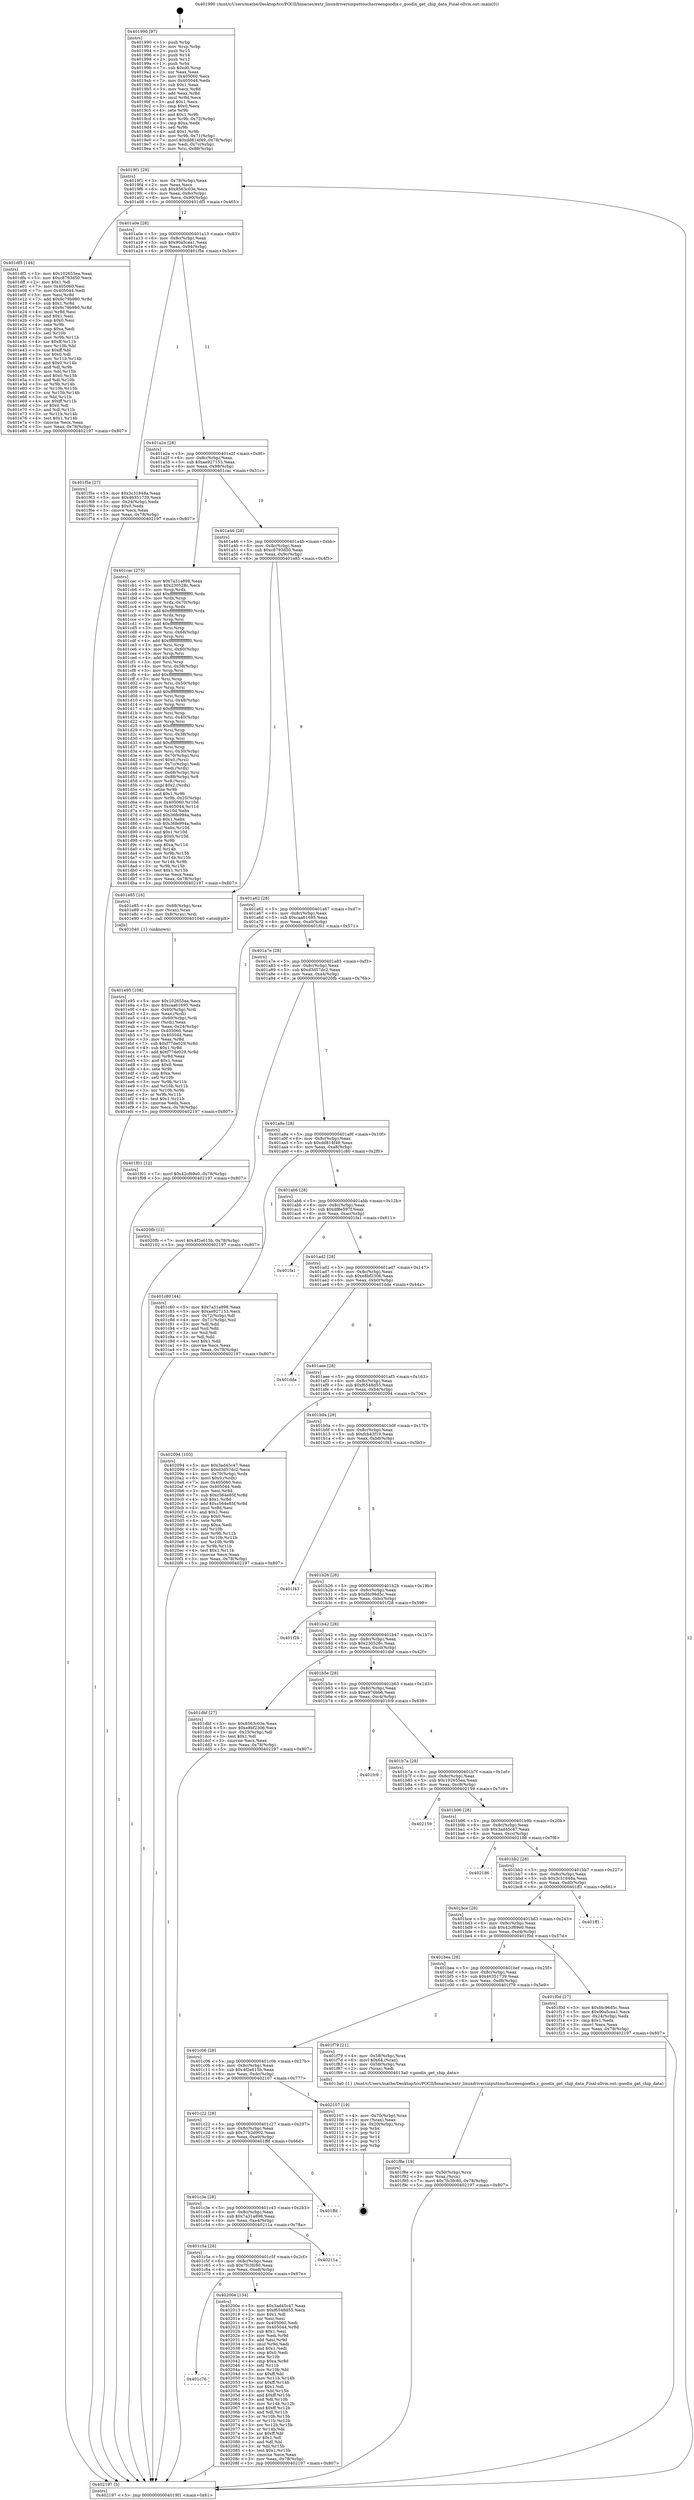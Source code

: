 digraph "0x401990" {
  label = "0x401990 (/mnt/c/Users/mathe/Desktop/tcc/POCII/binaries/extr_linuxdriversinputtouchscreengoodix.c_goodix_get_chip_data_Final-ollvm.out::main(0))"
  labelloc = "t"
  node[shape=record]

  Entry [label="",width=0.3,height=0.3,shape=circle,fillcolor=black,style=filled]
  "0x4019f1" [label="{
     0x4019f1 [29]\l
     | [instrs]\l
     &nbsp;&nbsp;0x4019f1 \<+3\>: mov -0x78(%rbp),%eax\l
     &nbsp;&nbsp;0x4019f4 \<+2\>: mov %eax,%ecx\l
     &nbsp;&nbsp;0x4019f6 \<+6\>: sub $0x8563c03e,%ecx\l
     &nbsp;&nbsp;0x4019fc \<+6\>: mov %eax,-0x8c(%rbp)\l
     &nbsp;&nbsp;0x401a02 \<+6\>: mov %ecx,-0x90(%rbp)\l
     &nbsp;&nbsp;0x401a08 \<+6\>: je 0000000000401df5 \<main+0x465\>\l
  }"]
  "0x401df5" [label="{
     0x401df5 [144]\l
     | [instrs]\l
     &nbsp;&nbsp;0x401df5 \<+5\>: mov $0x102655ea,%eax\l
     &nbsp;&nbsp;0x401dfa \<+5\>: mov $0xc8793d50,%ecx\l
     &nbsp;&nbsp;0x401dff \<+2\>: mov $0x1,%dl\l
     &nbsp;&nbsp;0x401e01 \<+7\>: mov 0x405060,%esi\l
     &nbsp;&nbsp;0x401e08 \<+7\>: mov 0x405044,%edi\l
     &nbsp;&nbsp;0x401e0f \<+3\>: mov %esi,%r8d\l
     &nbsp;&nbsp;0x401e12 \<+7\>: add $0x9c79b980,%r8d\l
     &nbsp;&nbsp;0x401e19 \<+4\>: sub $0x1,%r8d\l
     &nbsp;&nbsp;0x401e1d \<+7\>: sub $0x9c79b980,%r8d\l
     &nbsp;&nbsp;0x401e24 \<+4\>: imul %r8d,%esi\l
     &nbsp;&nbsp;0x401e28 \<+3\>: and $0x1,%esi\l
     &nbsp;&nbsp;0x401e2b \<+3\>: cmp $0x0,%esi\l
     &nbsp;&nbsp;0x401e2e \<+4\>: sete %r9b\l
     &nbsp;&nbsp;0x401e32 \<+3\>: cmp $0xa,%edi\l
     &nbsp;&nbsp;0x401e35 \<+4\>: setl %r10b\l
     &nbsp;&nbsp;0x401e39 \<+3\>: mov %r9b,%r11b\l
     &nbsp;&nbsp;0x401e3c \<+4\>: xor $0xff,%r11b\l
     &nbsp;&nbsp;0x401e40 \<+3\>: mov %r10b,%bl\l
     &nbsp;&nbsp;0x401e43 \<+3\>: xor $0xff,%bl\l
     &nbsp;&nbsp;0x401e46 \<+3\>: xor $0x0,%dl\l
     &nbsp;&nbsp;0x401e49 \<+3\>: mov %r11b,%r14b\l
     &nbsp;&nbsp;0x401e4c \<+4\>: and $0x0,%r14b\l
     &nbsp;&nbsp;0x401e50 \<+3\>: and %dl,%r9b\l
     &nbsp;&nbsp;0x401e53 \<+3\>: mov %bl,%r15b\l
     &nbsp;&nbsp;0x401e56 \<+4\>: and $0x0,%r15b\l
     &nbsp;&nbsp;0x401e5a \<+3\>: and %dl,%r10b\l
     &nbsp;&nbsp;0x401e5d \<+3\>: or %r9b,%r14b\l
     &nbsp;&nbsp;0x401e60 \<+3\>: or %r10b,%r15b\l
     &nbsp;&nbsp;0x401e63 \<+3\>: xor %r15b,%r14b\l
     &nbsp;&nbsp;0x401e66 \<+3\>: or %bl,%r11b\l
     &nbsp;&nbsp;0x401e69 \<+4\>: xor $0xff,%r11b\l
     &nbsp;&nbsp;0x401e6d \<+3\>: or $0x0,%dl\l
     &nbsp;&nbsp;0x401e70 \<+3\>: and %dl,%r11b\l
     &nbsp;&nbsp;0x401e73 \<+3\>: or %r11b,%r14b\l
     &nbsp;&nbsp;0x401e76 \<+4\>: test $0x1,%r14b\l
     &nbsp;&nbsp;0x401e7a \<+3\>: cmovne %ecx,%eax\l
     &nbsp;&nbsp;0x401e7d \<+3\>: mov %eax,-0x78(%rbp)\l
     &nbsp;&nbsp;0x401e80 \<+5\>: jmp 0000000000402197 \<main+0x807\>\l
  }"]
  "0x401a0e" [label="{
     0x401a0e [28]\l
     | [instrs]\l
     &nbsp;&nbsp;0x401a0e \<+5\>: jmp 0000000000401a13 \<main+0x83\>\l
     &nbsp;&nbsp;0x401a13 \<+6\>: mov -0x8c(%rbp),%eax\l
     &nbsp;&nbsp;0x401a19 \<+5\>: sub $0x90a5cea1,%eax\l
     &nbsp;&nbsp;0x401a1e \<+6\>: mov %eax,-0x94(%rbp)\l
     &nbsp;&nbsp;0x401a24 \<+6\>: je 0000000000401f5e \<main+0x5ce\>\l
  }"]
  Exit [label="",width=0.3,height=0.3,shape=circle,fillcolor=black,style=filled,peripheries=2]
  "0x401f5e" [label="{
     0x401f5e [27]\l
     | [instrs]\l
     &nbsp;&nbsp;0x401f5e \<+5\>: mov $0x3c31848a,%eax\l
     &nbsp;&nbsp;0x401f63 \<+5\>: mov $0x46351739,%ecx\l
     &nbsp;&nbsp;0x401f68 \<+3\>: mov -0x24(%rbp),%edx\l
     &nbsp;&nbsp;0x401f6b \<+3\>: cmp $0x0,%edx\l
     &nbsp;&nbsp;0x401f6e \<+3\>: cmove %ecx,%eax\l
     &nbsp;&nbsp;0x401f71 \<+3\>: mov %eax,-0x78(%rbp)\l
     &nbsp;&nbsp;0x401f74 \<+5\>: jmp 0000000000402197 \<main+0x807\>\l
  }"]
  "0x401a2a" [label="{
     0x401a2a [28]\l
     | [instrs]\l
     &nbsp;&nbsp;0x401a2a \<+5\>: jmp 0000000000401a2f \<main+0x9f\>\l
     &nbsp;&nbsp;0x401a2f \<+6\>: mov -0x8c(%rbp),%eax\l
     &nbsp;&nbsp;0x401a35 \<+5\>: sub $0xae927153,%eax\l
     &nbsp;&nbsp;0x401a3a \<+6\>: mov %eax,-0x98(%rbp)\l
     &nbsp;&nbsp;0x401a40 \<+6\>: je 0000000000401cac \<main+0x31c\>\l
  }"]
  "0x401c76" [label="{
     0x401c76\l
  }", style=dashed]
  "0x401cac" [label="{
     0x401cac [275]\l
     | [instrs]\l
     &nbsp;&nbsp;0x401cac \<+5\>: mov $0x7a31a898,%eax\l
     &nbsp;&nbsp;0x401cb1 \<+5\>: mov $0x230528c,%ecx\l
     &nbsp;&nbsp;0x401cb6 \<+3\>: mov %rsp,%rdx\l
     &nbsp;&nbsp;0x401cb9 \<+4\>: add $0xfffffffffffffff0,%rdx\l
     &nbsp;&nbsp;0x401cbd \<+3\>: mov %rdx,%rsp\l
     &nbsp;&nbsp;0x401cc0 \<+4\>: mov %rdx,-0x70(%rbp)\l
     &nbsp;&nbsp;0x401cc4 \<+3\>: mov %rsp,%rdx\l
     &nbsp;&nbsp;0x401cc7 \<+4\>: add $0xfffffffffffffff0,%rdx\l
     &nbsp;&nbsp;0x401ccb \<+3\>: mov %rdx,%rsp\l
     &nbsp;&nbsp;0x401cce \<+3\>: mov %rsp,%rsi\l
     &nbsp;&nbsp;0x401cd1 \<+4\>: add $0xfffffffffffffff0,%rsi\l
     &nbsp;&nbsp;0x401cd5 \<+3\>: mov %rsi,%rsp\l
     &nbsp;&nbsp;0x401cd8 \<+4\>: mov %rsi,-0x68(%rbp)\l
     &nbsp;&nbsp;0x401cdc \<+3\>: mov %rsp,%rsi\l
     &nbsp;&nbsp;0x401cdf \<+4\>: add $0xfffffffffffffff0,%rsi\l
     &nbsp;&nbsp;0x401ce3 \<+3\>: mov %rsi,%rsp\l
     &nbsp;&nbsp;0x401ce6 \<+4\>: mov %rsi,-0x60(%rbp)\l
     &nbsp;&nbsp;0x401cea \<+3\>: mov %rsp,%rsi\l
     &nbsp;&nbsp;0x401ced \<+4\>: add $0xfffffffffffffff0,%rsi\l
     &nbsp;&nbsp;0x401cf1 \<+3\>: mov %rsi,%rsp\l
     &nbsp;&nbsp;0x401cf4 \<+4\>: mov %rsi,-0x58(%rbp)\l
     &nbsp;&nbsp;0x401cf8 \<+3\>: mov %rsp,%rsi\l
     &nbsp;&nbsp;0x401cfb \<+4\>: add $0xfffffffffffffff0,%rsi\l
     &nbsp;&nbsp;0x401cff \<+3\>: mov %rsi,%rsp\l
     &nbsp;&nbsp;0x401d02 \<+4\>: mov %rsi,-0x50(%rbp)\l
     &nbsp;&nbsp;0x401d06 \<+3\>: mov %rsp,%rsi\l
     &nbsp;&nbsp;0x401d09 \<+4\>: add $0xfffffffffffffff0,%rsi\l
     &nbsp;&nbsp;0x401d0d \<+3\>: mov %rsi,%rsp\l
     &nbsp;&nbsp;0x401d10 \<+4\>: mov %rsi,-0x48(%rbp)\l
     &nbsp;&nbsp;0x401d14 \<+3\>: mov %rsp,%rsi\l
     &nbsp;&nbsp;0x401d17 \<+4\>: add $0xfffffffffffffff0,%rsi\l
     &nbsp;&nbsp;0x401d1b \<+3\>: mov %rsi,%rsp\l
     &nbsp;&nbsp;0x401d1e \<+4\>: mov %rsi,-0x40(%rbp)\l
     &nbsp;&nbsp;0x401d22 \<+3\>: mov %rsp,%rsi\l
     &nbsp;&nbsp;0x401d25 \<+4\>: add $0xfffffffffffffff0,%rsi\l
     &nbsp;&nbsp;0x401d29 \<+3\>: mov %rsi,%rsp\l
     &nbsp;&nbsp;0x401d2c \<+4\>: mov %rsi,-0x38(%rbp)\l
     &nbsp;&nbsp;0x401d30 \<+3\>: mov %rsp,%rsi\l
     &nbsp;&nbsp;0x401d33 \<+4\>: add $0xfffffffffffffff0,%rsi\l
     &nbsp;&nbsp;0x401d37 \<+3\>: mov %rsi,%rsp\l
     &nbsp;&nbsp;0x401d3a \<+4\>: mov %rsi,-0x30(%rbp)\l
     &nbsp;&nbsp;0x401d3e \<+4\>: mov -0x70(%rbp),%rsi\l
     &nbsp;&nbsp;0x401d42 \<+6\>: movl $0x0,(%rsi)\l
     &nbsp;&nbsp;0x401d48 \<+3\>: mov -0x7c(%rbp),%edi\l
     &nbsp;&nbsp;0x401d4b \<+2\>: mov %edi,(%rdx)\l
     &nbsp;&nbsp;0x401d4d \<+4\>: mov -0x68(%rbp),%rsi\l
     &nbsp;&nbsp;0x401d51 \<+7\>: mov -0x88(%rbp),%r8\l
     &nbsp;&nbsp;0x401d58 \<+3\>: mov %r8,(%rsi)\l
     &nbsp;&nbsp;0x401d5b \<+3\>: cmpl $0x2,(%rdx)\l
     &nbsp;&nbsp;0x401d5e \<+4\>: setne %r9b\l
     &nbsp;&nbsp;0x401d62 \<+4\>: and $0x1,%r9b\l
     &nbsp;&nbsp;0x401d66 \<+4\>: mov %r9b,-0x25(%rbp)\l
     &nbsp;&nbsp;0x401d6a \<+8\>: mov 0x405060,%r10d\l
     &nbsp;&nbsp;0x401d72 \<+8\>: mov 0x405044,%r11d\l
     &nbsp;&nbsp;0x401d7a \<+3\>: mov %r10d,%ebx\l
     &nbsp;&nbsp;0x401d7d \<+6\>: add $0x36fe994a,%ebx\l
     &nbsp;&nbsp;0x401d83 \<+3\>: sub $0x1,%ebx\l
     &nbsp;&nbsp;0x401d86 \<+6\>: sub $0x36fe994a,%ebx\l
     &nbsp;&nbsp;0x401d8c \<+4\>: imul %ebx,%r10d\l
     &nbsp;&nbsp;0x401d90 \<+4\>: and $0x1,%r10d\l
     &nbsp;&nbsp;0x401d94 \<+4\>: cmp $0x0,%r10d\l
     &nbsp;&nbsp;0x401d98 \<+4\>: sete %r9b\l
     &nbsp;&nbsp;0x401d9c \<+4\>: cmp $0xa,%r11d\l
     &nbsp;&nbsp;0x401da0 \<+4\>: setl %r14b\l
     &nbsp;&nbsp;0x401da4 \<+3\>: mov %r9b,%r15b\l
     &nbsp;&nbsp;0x401da7 \<+3\>: and %r14b,%r15b\l
     &nbsp;&nbsp;0x401daa \<+3\>: xor %r14b,%r9b\l
     &nbsp;&nbsp;0x401dad \<+3\>: or %r9b,%r15b\l
     &nbsp;&nbsp;0x401db0 \<+4\>: test $0x1,%r15b\l
     &nbsp;&nbsp;0x401db4 \<+3\>: cmovne %ecx,%eax\l
     &nbsp;&nbsp;0x401db7 \<+3\>: mov %eax,-0x78(%rbp)\l
     &nbsp;&nbsp;0x401dba \<+5\>: jmp 0000000000402197 \<main+0x807\>\l
  }"]
  "0x401a46" [label="{
     0x401a46 [28]\l
     | [instrs]\l
     &nbsp;&nbsp;0x401a46 \<+5\>: jmp 0000000000401a4b \<main+0xbb\>\l
     &nbsp;&nbsp;0x401a4b \<+6\>: mov -0x8c(%rbp),%eax\l
     &nbsp;&nbsp;0x401a51 \<+5\>: sub $0xc8793d50,%eax\l
     &nbsp;&nbsp;0x401a56 \<+6\>: mov %eax,-0x9c(%rbp)\l
     &nbsp;&nbsp;0x401a5c \<+6\>: je 0000000000401e85 \<main+0x4f5\>\l
  }"]
  "0x40200e" [label="{
     0x40200e [134]\l
     | [instrs]\l
     &nbsp;&nbsp;0x40200e \<+5\>: mov $0x3ad45c47,%eax\l
     &nbsp;&nbsp;0x402013 \<+5\>: mov $0xf6548d55,%ecx\l
     &nbsp;&nbsp;0x402018 \<+2\>: mov $0x1,%dl\l
     &nbsp;&nbsp;0x40201a \<+2\>: xor %esi,%esi\l
     &nbsp;&nbsp;0x40201c \<+7\>: mov 0x405060,%edi\l
     &nbsp;&nbsp;0x402023 \<+8\>: mov 0x405044,%r8d\l
     &nbsp;&nbsp;0x40202b \<+3\>: sub $0x1,%esi\l
     &nbsp;&nbsp;0x40202e \<+3\>: mov %edi,%r9d\l
     &nbsp;&nbsp;0x402031 \<+3\>: add %esi,%r9d\l
     &nbsp;&nbsp;0x402034 \<+4\>: imul %r9d,%edi\l
     &nbsp;&nbsp;0x402038 \<+3\>: and $0x1,%edi\l
     &nbsp;&nbsp;0x40203b \<+3\>: cmp $0x0,%edi\l
     &nbsp;&nbsp;0x40203e \<+4\>: sete %r10b\l
     &nbsp;&nbsp;0x402042 \<+4\>: cmp $0xa,%r8d\l
     &nbsp;&nbsp;0x402046 \<+4\>: setl %r11b\l
     &nbsp;&nbsp;0x40204a \<+3\>: mov %r10b,%bl\l
     &nbsp;&nbsp;0x40204d \<+3\>: xor $0xff,%bl\l
     &nbsp;&nbsp;0x402050 \<+3\>: mov %r11b,%r14b\l
     &nbsp;&nbsp;0x402053 \<+4\>: xor $0xff,%r14b\l
     &nbsp;&nbsp;0x402057 \<+3\>: xor $0x1,%dl\l
     &nbsp;&nbsp;0x40205a \<+3\>: mov %bl,%r15b\l
     &nbsp;&nbsp;0x40205d \<+4\>: and $0xff,%r15b\l
     &nbsp;&nbsp;0x402061 \<+3\>: and %dl,%r10b\l
     &nbsp;&nbsp;0x402064 \<+3\>: mov %r14b,%r12b\l
     &nbsp;&nbsp;0x402067 \<+4\>: and $0xff,%r12b\l
     &nbsp;&nbsp;0x40206b \<+3\>: and %dl,%r11b\l
     &nbsp;&nbsp;0x40206e \<+3\>: or %r10b,%r15b\l
     &nbsp;&nbsp;0x402071 \<+3\>: or %r11b,%r12b\l
     &nbsp;&nbsp;0x402074 \<+3\>: xor %r12b,%r15b\l
     &nbsp;&nbsp;0x402077 \<+3\>: or %r14b,%bl\l
     &nbsp;&nbsp;0x40207a \<+3\>: xor $0xff,%bl\l
     &nbsp;&nbsp;0x40207d \<+3\>: or $0x1,%dl\l
     &nbsp;&nbsp;0x402080 \<+2\>: and %dl,%bl\l
     &nbsp;&nbsp;0x402082 \<+3\>: or %bl,%r15b\l
     &nbsp;&nbsp;0x402085 \<+4\>: test $0x1,%r15b\l
     &nbsp;&nbsp;0x402089 \<+3\>: cmovne %ecx,%eax\l
     &nbsp;&nbsp;0x40208c \<+3\>: mov %eax,-0x78(%rbp)\l
     &nbsp;&nbsp;0x40208f \<+5\>: jmp 0000000000402197 \<main+0x807\>\l
  }"]
  "0x401e85" [label="{
     0x401e85 [16]\l
     | [instrs]\l
     &nbsp;&nbsp;0x401e85 \<+4\>: mov -0x68(%rbp),%rax\l
     &nbsp;&nbsp;0x401e89 \<+3\>: mov (%rax),%rax\l
     &nbsp;&nbsp;0x401e8c \<+4\>: mov 0x8(%rax),%rdi\l
     &nbsp;&nbsp;0x401e90 \<+5\>: call 0000000000401040 \<atoi@plt\>\l
     | [calls]\l
     &nbsp;&nbsp;0x401040 \{1\} (unknown)\l
  }"]
  "0x401a62" [label="{
     0x401a62 [28]\l
     | [instrs]\l
     &nbsp;&nbsp;0x401a62 \<+5\>: jmp 0000000000401a67 \<main+0xd7\>\l
     &nbsp;&nbsp;0x401a67 \<+6\>: mov -0x8c(%rbp),%eax\l
     &nbsp;&nbsp;0x401a6d \<+5\>: sub $0xcaa61695,%eax\l
     &nbsp;&nbsp;0x401a72 \<+6\>: mov %eax,-0xa0(%rbp)\l
     &nbsp;&nbsp;0x401a78 \<+6\>: je 0000000000401f01 \<main+0x571\>\l
  }"]
  "0x401c5a" [label="{
     0x401c5a [28]\l
     | [instrs]\l
     &nbsp;&nbsp;0x401c5a \<+5\>: jmp 0000000000401c5f \<main+0x2cf\>\l
     &nbsp;&nbsp;0x401c5f \<+6\>: mov -0x8c(%rbp),%eax\l
     &nbsp;&nbsp;0x401c65 \<+5\>: sub $0x7fc3fc80,%eax\l
     &nbsp;&nbsp;0x401c6a \<+6\>: mov %eax,-0xe8(%rbp)\l
     &nbsp;&nbsp;0x401c70 \<+6\>: je 000000000040200e \<main+0x67e\>\l
  }"]
  "0x401f01" [label="{
     0x401f01 [12]\l
     | [instrs]\l
     &nbsp;&nbsp;0x401f01 \<+7\>: movl $0x42cf69e0,-0x78(%rbp)\l
     &nbsp;&nbsp;0x401f08 \<+5\>: jmp 0000000000402197 \<main+0x807\>\l
  }"]
  "0x401a7e" [label="{
     0x401a7e [28]\l
     | [instrs]\l
     &nbsp;&nbsp;0x401a7e \<+5\>: jmp 0000000000401a83 \<main+0xf3\>\l
     &nbsp;&nbsp;0x401a83 \<+6\>: mov -0x8c(%rbp),%eax\l
     &nbsp;&nbsp;0x401a89 \<+5\>: sub $0xd3d57dc2,%eax\l
     &nbsp;&nbsp;0x401a8e \<+6\>: mov %eax,-0xa4(%rbp)\l
     &nbsp;&nbsp;0x401a94 \<+6\>: je 00000000004020fb \<main+0x76b\>\l
  }"]
  "0x40211a" [label="{
     0x40211a\l
  }", style=dashed]
  "0x4020fb" [label="{
     0x4020fb [12]\l
     | [instrs]\l
     &nbsp;&nbsp;0x4020fb \<+7\>: movl $0x4f2e615b,-0x78(%rbp)\l
     &nbsp;&nbsp;0x402102 \<+5\>: jmp 0000000000402197 \<main+0x807\>\l
  }"]
  "0x401a9a" [label="{
     0x401a9a [28]\l
     | [instrs]\l
     &nbsp;&nbsp;0x401a9a \<+5\>: jmp 0000000000401a9f \<main+0x10f\>\l
     &nbsp;&nbsp;0x401a9f \<+6\>: mov -0x8c(%rbp),%eax\l
     &nbsp;&nbsp;0x401aa5 \<+5\>: sub $0xdd814f49,%eax\l
     &nbsp;&nbsp;0x401aaa \<+6\>: mov %eax,-0xa8(%rbp)\l
     &nbsp;&nbsp;0x401ab0 \<+6\>: je 0000000000401c80 \<main+0x2f0\>\l
  }"]
  "0x401c3e" [label="{
     0x401c3e [28]\l
     | [instrs]\l
     &nbsp;&nbsp;0x401c3e \<+5\>: jmp 0000000000401c43 \<main+0x2b3\>\l
     &nbsp;&nbsp;0x401c43 \<+6\>: mov -0x8c(%rbp),%eax\l
     &nbsp;&nbsp;0x401c49 \<+5\>: sub $0x7a31a898,%eax\l
     &nbsp;&nbsp;0x401c4e \<+6\>: mov %eax,-0xe4(%rbp)\l
     &nbsp;&nbsp;0x401c54 \<+6\>: je 000000000040211a \<main+0x78a\>\l
  }"]
  "0x401c80" [label="{
     0x401c80 [44]\l
     | [instrs]\l
     &nbsp;&nbsp;0x401c80 \<+5\>: mov $0x7a31a898,%eax\l
     &nbsp;&nbsp;0x401c85 \<+5\>: mov $0xae927153,%ecx\l
     &nbsp;&nbsp;0x401c8a \<+3\>: mov -0x72(%rbp),%dl\l
     &nbsp;&nbsp;0x401c8d \<+4\>: mov -0x71(%rbp),%sil\l
     &nbsp;&nbsp;0x401c91 \<+3\>: mov %dl,%dil\l
     &nbsp;&nbsp;0x401c94 \<+3\>: and %sil,%dil\l
     &nbsp;&nbsp;0x401c97 \<+3\>: xor %sil,%dl\l
     &nbsp;&nbsp;0x401c9a \<+3\>: or %dl,%dil\l
     &nbsp;&nbsp;0x401c9d \<+4\>: test $0x1,%dil\l
     &nbsp;&nbsp;0x401ca1 \<+3\>: cmovne %ecx,%eax\l
     &nbsp;&nbsp;0x401ca4 \<+3\>: mov %eax,-0x78(%rbp)\l
     &nbsp;&nbsp;0x401ca7 \<+5\>: jmp 0000000000402197 \<main+0x807\>\l
  }"]
  "0x401ab6" [label="{
     0x401ab6 [28]\l
     | [instrs]\l
     &nbsp;&nbsp;0x401ab6 \<+5\>: jmp 0000000000401abb \<main+0x12b\>\l
     &nbsp;&nbsp;0x401abb \<+6\>: mov -0x8c(%rbp),%eax\l
     &nbsp;&nbsp;0x401ac1 \<+5\>: sub $0xdf8e597f,%eax\l
     &nbsp;&nbsp;0x401ac6 \<+6\>: mov %eax,-0xac(%rbp)\l
     &nbsp;&nbsp;0x401acc \<+6\>: je 0000000000401fa1 \<main+0x611\>\l
  }"]
  "0x402197" [label="{
     0x402197 [5]\l
     | [instrs]\l
     &nbsp;&nbsp;0x402197 \<+5\>: jmp 00000000004019f1 \<main+0x61\>\l
  }"]
  "0x401990" [label="{
     0x401990 [97]\l
     | [instrs]\l
     &nbsp;&nbsp;0x401990 \<+1\>: push %rbp\l
     &nbsp;&nbsp;0x401991 \<+3\>: mov %rsp,%rbp\l
     &nbsp;&nbsp;0x401994 \<+2\>: push %r15\l
     &nbsp;&nbsp;0x401996 \<+2\>: push %r14\l
     &nbsp;&nbsp;0x401998 \<+2\>: push %r12\l
     &nbsp;&nbsp;0x40199a \<+1\>: push %rbx\l
     &nbsp;&nbsp;0x40199b \<+7\>: sub $0xd0,%rsp\l
     &nbsp;&nbsp;0x4019a2 \<+2\>: xor %eax,%eax\l
     &nbsp;&nbsp;0x4019a4 \<+7\>: mov 0x405060,%ecx\l
     &nbsp;&nbsp;0x4019ab \<+7\>: mov 0x405044,%edx\l
     &nbsp;&nbsp;0x4019b2 \<+3\>: sub $0x1,%eax\l
     &nbsp;&nbsp;0x4019b5 \<+3\>: mov %ecx,%r8d\l
     &nbsp;&nbsp;0x4019b8 \<+3\>: add %eax,%r8d\l
     &nbsp;&nbsp;0x4019bb \<+4\>: imul %r8d,%ecx\l
     &nbsp;&nbsp;0x4019bf \<+3\>: and $0x1,%ecx\l
     &nbsp;&nbsp;0x4019c2 \<+3\>: cmp $0x0,%ecx\l
     &nbsp;&nbsp;0x4019c5 \<+4\>: sete %r9b\l
     &nbsp;&nbsp;0x4019c9 \<+4\>: and $0x1,%r9b\l
     &nbsp;&nbsp;0x4019cd \<+4\>: mov %r9b,-0x72(%rbp)\l
     &nbsp;&nbsp;0x4019d1 \<+3\>: cmp $0xa,%edx\l
     &nbsp;&nbsp;0x4019d4 \<+4\>: setl %r9b\l
     &nbsp;&nbsp;0x4019d8 \<+4\>: and $0x1,%r9b\l
     &nbsp;&nbsp;0x4019dc \<+4\>: mov %r9b,-0x71(%rbp)\l
     &nbsp;&nbsp;0x4019e0 \<+7\>: movl $0xdd814f49,-0x78(%rbp)\l
     &nbsp;&nbsp;0x4019e7 \<+3\>: mov %edi,-0x7c(%rbp)\l
     &nbsp;&nbsp;0x4019ea \<+7\>: mov %rsi,-0x88(%rbp)\l
  }"]
  "0x401ffd" [label="{
     0x401ffd\l
  }", style=dashed]
  "0x401c22" [label="{
     0x401c22 [28]\l
     | [instrs]\l
     &nbsp;&nbsp;0x401c22 \<+5\>: jmp 0000000000401c27 \<main+0x297\>\l
     &nbsp;&nbsp;0x401c27 \<+6\>: mov -0x8c(%rbp),%eax\l
     &nbsp;&nbsp;0x401c2d \<+5\>: sub $0x77b2d902,%eax\l
     &nbsp;&nbsp;0x401c32 \<+6\>: mov %eax,-0xe0(%rbp)\l
     &nbsp;&nbsp;0x401c38 \<+6\>: je 0000000000401ffd \<main+0x66d\>\l
  }"]
  "0x401fa1" [label="{
     0x401fa1\l
  }", style=dashed]
  "0x401ad2" [label="{
     0x401ad2 [28]\l
     | [instrs]\l
     &nbsp;&nbsp;0x401ad2 \<+5\>: jmp 0000000000401ad7 \<main+0x147\>\l
     &nbsp;&nbsp;0x401ad7 \<+6\>: mov -0x8c(%rbp),%eax\l
     &nbsp;&nbsp;0x401add \<+5\>: sub $0xe8bf2306,%eax\l
     &nbsp;&nbsp;0x401ae2 \<+6\>: mov %eax,-0xb0(%rbp)\l
     &nbsp;&nbsp;0x401ae8 \<+6\>: je 0000000000401dda \<main+0x44a\>\l
  }"]
  "0x402107" [label="{
     0x402107 [19]\l
     | [instrs]\l
     &nbsp;&nbsp;0x402107 \<+4\>: mov -0x70(%rbp),%rax\l
     &nbsp;&nbsp;0x40210b \<+2\>: mov (%rax),%eax\l
     &nbsp;&nbsp;0x40210d \<+4\>: lea -0x20(%rbp),%rsp\l
     &nbsp;&nbsp;0x402111 \<+1\>: pop %rbx\l
     &nbsp;&nbsp;0x402112 \<+2\>: pop %r12\l
     &nbsp;&nbsp;0x402114 \<+2\>: pop %r14\l
     &nbsp;&nbsp;0x402116 \<+2\>: pop %r15\l
     &nbsp;&nbsp;0x402118 \<+1\>: pop %rbp\l
     &nbsp;&nbsp;0x402119 \<+1\>: ret\l
  }"]
  "0x401dda" [label="{
     0x401dda\l
  }", style=dashed]
  "0x401aee" [label="{
     0x401aee [28]\l
     | [instrs]\l
     &nbsp;&nbsp;0x401aee \<+5\>: jmp 0000000000401af3 \<main+0x163\>\l
     &nbsp;&nbsp;0x401af3 \<+6\>: mov -0x8c(%rbp),%eax\l
     &nbsp;&nbsp;0x401af9 \<+5\>: sub $0xf6548d55,%eax\l
     &nbsp;&nbsp;0x401afe \<+6\>: mov %eax,-0xb4(%rbp)\l
     &nbsp;&nbsp;0x401b04 \<+6\>: je 0000000000402094 \<main+0x704\>\l
  }"]
  "0x401f8e" [label="{
     0x401f8e [19]\l
     | [instrs]\l
     &nbsp;&nbsp;0x401f8e \<+4\>: mov -0x50(%rbp),%rcx\l
     &nbsp;&nbsp;0x401f92 \<+3\>: mov %rax,(%rcx)\l
     &nbsp;&nbsp;0x401f95 \<+7\>: movl $0x7fc3fc80,-0x78(%rbp)\l
     &nbsp;&nbsp;0x401f9c \<+5\>: jmp 0000000000402197 \<main+0x807\>\l
  }"]
  "0x402094" [label="{
     0x402094 [103]\l
     | [instrs]\l
     &nbsp;&nbsp;0x402094 \<+5\>: mov $0x3ad45c47,%eax\l
     &nbsp;&nbsp;0x402099 \<+5\>: mov $0xd3d57dc2,%ecx\l
     &nbsp;&nbsp;0x40209e \<+4\>: mov -0x70(%rbp),%rdx\l
     &nbsp;&nbsp;0x4020a2 \<+6\>: movl $0x0,(%rdx)\l
     &nbsp;&nbsp;0x4020a8 \<+7\>: mov 0x405060,%esi\l
     &nbsp;&nbsp;0x4020af \<+7\>: mov 0x405044,%edi\l
     &nbsp;&nbsp;0x4020b6 \<+3\>: mov %esi,%r8d\l
     &nbsp;&nbsp;0x4020b9 \<+7\>: sub $0xc564e85f,%r8d\l
     &nbsp;&nbsp;0x4020c0 \<+4\>: sub $0x1,%r8d\l
     &nbsp;&nbsp;0x4020c4 \<+7\>: add $0xc564e85f,%r8d\l
     &nbsp;&nbsp;0x4020cb \<+4\>: imul %r8d,%esi\l
     &nbsp;&nbsp;0x4020cf \<+3\>: and $0x1,%esi\l
     &nbsp;&nbsp;0x4020d2 \<+3\>: cmp $0x0,%esi\l
     &nbsp;&nbsp;0x4020d5 \<+4\>: sete %r9b\l
     &nbsp;&nbsp;0x4020d9 \<+3\>: cmp $0xa,%edi\l
     &nbsp;&nbsp;0x4020dc \<+4\>: setl %r10b\l
     &nbsp;&nbsp;0x4020e0 \<+3\>: mov %r9b,%r11b\l
     &nbsp;&nbsp;0x4020e3 \<+3\>: and %r10b,%r11b\l
     &nbsp;&nbsp;0x4020e6 \<+3\>: xor %r10b,%r9b\l
     &nbsp;&nbsp;0x4020e9 \<+3\>: or %r9b,%r11b\l
     &nbsp;&nbsp;0x4020ec \<+4\>: test $0x1,%r11b\l
     &nbsp;&nbsp;0x4020f0 \<+3\>: cmovne %ecx,%eax\l
     &nbsp;&nbsp;0x4020f3 \<+3\>: mov %eax,-0x78(%rbp)\l
     &nbsp;&nbsp;0x4020f6 \<+5\>: jmp 0000000000402197 \<main+0x807\>\l
  }"]
  "0x401b0a" [label="{
     0x401b0a [28]\l
     | [instrs]\l
     &nbsp;&nbsp;0x401b0a \<+5\>: jmp 0000000000401b0f \<main+0x17f\>\l
     &nbsp;&nbsp;0x401b0f \<+6\>: mov -0x8c(%rbp),%eax\l
     &nbsp;&nbsp;0x401b15 \<+5\>: sub $0xfcb43f19,%eax\l
     &nbsp;&nbsp;0x401b1a \<+6\>: mov %eax,-0xb8(%rbp)\l
     &nbsp;&nbsp;0x401b20 \<+6\>: je 0000000000401f43 \<main+0x5b3\>\l
  }"]
  "0x401c06" [label="{
     0x401c06 [28]\l
     | [instrs]\l
     &nbsp;&nbsp;0x401c06 \<+5\>: jmp 0000000000401c0b \<main+0x27b\>\l
     &nbsp;&nbsp;0x401c0b \<+6\>: mov -0x8c(%rbp),%eax\l
     &nbsp;&nbsp;0x401c11 \<+5\>: sub $0x4f2e615b,%eax\l
     &nbsp;&nbsp;0x401c16 \<+6\>: mov %eax,-0xdc(%rbp)\l
     &nbsp;&nbsp;0x401c1c \<+6\>: je 0000000000402107 \<main+0x777\>\l
  }"]
  "0x401f43" [label="{
     0x401f43\l
  }", style=dashed]
  "0x401b26" [label="{
     0x401b26 [28]\l
     | [instrs]\l
     &nbsp;&nbsp;0x401b26 \<+5\>: jmp 0000000000401b2b \<main+0x19b\>\l
     &nbsp;&nbsp;0x401b2b \<+6\>: mov -0x8c(%rbp),%eax\l
     &nbsp;&nbsp;0x401b31 \<+5\>: sub $0xfdc96d5c,%eax\l
     &nbsp;&nbsp;0x401b36 \<+6\>: mov %eax,-0xbc(%rbp)\l
     &nbsp;&nbsp;0x401b3c \<+6\>: je 0000000000401f28 \<main+0x598\>\l
  }"]
  "0x401f79" [label="{
     0x401f79 [21]\l
     | [instrs]\l
     &nbsp;&nbsp;0x401f79 \<+4\>: mov -0x58(%rbp),%rax\l
     &nbsp;&nbsp;0x401f7d \<+6\>: movl $0x64,(%rax)\l
     &nbsp;&nbsp;0x401f83 \<+4\>: mov -0x58(%rbp),%rax\l
     &nbsp;&nbsp;0x401f87 \<+2\>: mov (%rax),%edi\l
     &nbsp;&nbsp;0x401f89 \<+5\>: call 00000000004013a0 \<goodix_get_chip_data\>\l
     | [calls]\l
     &nbsp;&nbsp;0x4013a0 \{1\} (/mnt/c/Users/mathe/Desktop/tcc/POCII/binaries/extr_linuxdriversinputtouchscreengoodix.c_goodix_get_chip_data_Final-ollvm.out::goodix_get_chip_data)\l
  }"]
  "0x401f28" [label="{
     0x401f28\l
  }", style=dashed]
  "0x401b42" [label="{
     0x401b42 [28]\l
     | [instrs]\l
     &nbsp;&nbsp;0x401b42 \<+5\>: jmp 0000000000401b47 \<main+0x1b7\>\l
     &nbsp;&nbsp;0x401b47 \<+6\>: mov -0x8c(%rbp),%eax\l
     &nbsp;&nbsp;0x401b4d \<+5\>: sub $0x230528c,%eax\l
     &nbsp;&nbsp;0x401b52 \<+6\>: mov %eax,-0xc0(%rbp)\l
     &nbsp;&nbsp;0x401b58 \<+6\>: je 0000000000401dbf \<main+0x42f\>\l
  }"]
  "0x401bea" [label="{
     0x401bea [28]\l
     | [instrs]\l
     &nbsp;&nbsp;0x401bea \<+5\>: jmp 0000000000401bef \<main+0x25f\>\l
     &nbsp;&nbsp;0x401bef \<+6\>: mov -0x8c(%rbp),%eax\l
     &nbsp;&nbsp;0x401bf5 \<+5\>: sub $0x46351739,%eax\l
     &nbsp;&nbsp;0x401bfa \<+6\>: mov %eax,-0xd8(%rbp)\l
     &nbsp;&nbsp;0x401c00 \<+6\>: je 0000000000401f79 \<main+0x5e9\>\l
  }"]
  "0x401dbf" [label="{
     0x401dbf [27]\l
     | [instrs]\l
     &nbsp;&nbsp;0x401dbf \<+5\>: mov $0x8563c03e,%eax\l
     &nbsp;&nbsp;0x401dc4 \<+5\>: mov $0xe8bf2306,%ecx\l
     &nbsp;&nbsp;0x401dc9 \<+3\>: mov -0x25(%rbp),%dl\l
     &nbsp;&nbsp;0x401dcc \<+3\>: test $0x1,%dl\l
     &nbsp;&nbsp;0x401dcf \<+3\>: cmovne %ecx,%eax\l
     &nbsp;&nbsp;0x401dd2 \<+3\>: mov %eax,-0x78(%rbp)\l
     &nbsp;&nbsp;0x401dd5 \<+5\>: jmp 0000000000402197 \<main+0x807\>\l
  }"]
  "0x401b5e" [label="{
     0x401b5e [28]\l
     | [instrs]\l
     &nbsp;&nbsp;0x401b5e \<+5\>: jmp 0000000000401b63 \<main+0x1d3\>\l
     &nbsp;&nbsp;0x401b63 \<+6\>: mov -0x8c(%rbp),%eax\l
     &nbsp;&nbsp;0x401b69 \<+5\>: sub $0xe976bb6,%eax\l
     &nbsp;&nbsp;0x401b6e \<+6\>: mov %eax,-0xc4(%rbp)\l
     &nbsp;&nbsp;0x401b74 \<+6\>: je 0000000000401fc9 \<main+0x639\>\l
  }"]
  "0x401e95" [label="{
     0x401e95 [108]\l
     | [instrs]\l
     &nbsp;&nbsp;0x401e95 \<+5\>: mov $0x102655ea,%ecx\l
     &nbsp;&nbsp;0x401e9a \<+5\>: mov $0xcaa61695,%edx\l
     &nbsp;&nbsp;0x401e9f \<+4\>: mov -0x60(%rbp),%rdi\l
     &nbsp;&nbsp;0x401ea3 \<+2\>: mov %eax,(%rdi)\l
     &nbsp;&nbsp;0x401ea5 \<+4\>: mov -0x60(%rbp),%rdi\l
     &nbsp;&nbsp;0x401ea9 \<+2\>: mov (%rdi),%eax\l
     &nbsp;&nbsp;0x401eab \<+3\>: mov %eax,-0x24(%rbp)\l
     &nbsp;&nbsp;0x401eae \<+7\>: mov 0x405060,%eax\l
     &nbsp;&nbsp;0x401eb5 \<+7\>: mov 0x405044,%esi\l
     &nbsp;&nbsp;0x401ebc \<+3\>: mov %eax,%r8d\l
     &nbsp;&nbsp;0x401ebf \<+7\>: sub $0xf77de029,%r8d\l
     &nbsp;&nbsp;0x401ec6 \<+4\>: sub $0x1,%r8d\l
     &nbsp;&nbsp;0x401eca \<+7\>: add $0xf77de029,%r8d\l
     &nbsp;&nbsp;0x401ed1 \<+4\>: imul %r8d,%eax\l
     &nbsp;&nbsp;0x401ed5 \<+3\>: and $0x1,%eax\l
     &nbsp;&nbsp;0x401ed8 \<+3\>: cmp $0x0,%eax\l
     &nbsp;&nbsp;0x401edb \<+4\>: sete %r9b\l
     &nbsp;&nbsp;0x401edf \<+3\>: cmp $0xa,%esi\l
     &nbsp;&nbsp;0x401ee2 \<+4\>: setl %r10b\l
     &nbsp;&nbsp;0x401ee6 \<+3\>: mov %r9b,%r11b\l
     &nbsp;&nbsp;0x401ee9 \<+3\>: and %r10b,%r11b\l
     &nbsp;&nbsp;0x401eec \<+3\>: xor %r10b,%r9b\l
     &nbsp;&nbsp;0x401eef \<+3\>: or %r9b,%r11b\l
     &nbsp;&nbsp;0x401ef2 \<+4\>: test $0x1,%r11b\l
     &nbsp;&nbsp;0x401ef6 \<+3\>: cmovne %edx,%ecx\l
     &nbsp;&nbsp;0x401ef9 \<+3\>: mov %ecx,-0x78(%rbp)\l
     &nbsp;&nbsp;0x401efc \<+5\>: jmp 0000000000402197 \<main+0x807\>\l
  }"]
  "0x401f0d" [label="{
     0x401f0d [27]\l
     | [instrs]\l
     &nbsp;&nbsp;0x401f0d \<+5\>: mov $0xfdc96d5c,%eax\l
     &nbsp;&nbsp;0x401f12 \<+5\>: mov $0x90a5cea1,%ecx\l
     &nbsp;&nbsp;0x401f17 \<+3\>: mov -0x24(%rbp),%edx\l
     &nbsp;&nbsp;0x401f1a \<+3\>: cmp $0x1,%edx\l
     &nbsp;&nbsp;0x401f1d \<+3\>: cmovl %ecx,%eax\l
     &nbsp;&nbsp;0x401f20 \<+3\>: mov %eax,-0x78(%rbp)\l
     &nbsp;&nbsp;0x401f23 \<+5\>: jmp 0000000000402197 \<main+0x807\>\l
  }"]
  "0x401fc9" [label="{
     0x401fc9\l
  }", style=dashed]
  "0x401b7a" [label="{
     0x401b7a [28]\l
     | [instrs]\l
     &nbsp;&nbsp;0x401b7a \<+5\>: jmp 0000000000401b7f \<main+0x1ef\>\l
     &nbsp;&nbsp;0x401b7f \<+6\>: mov -0x8c(%rbp),%eax\l
     &nbsp;&nbsp;0x401b85 \<+5\>: sub $0x102655ea,%eax\l
     &nbsp;&nbsp;0x401b8a \<+6\>: mov %eax,-0xc8(%rbp)\l
     &nbsp;&nbsp;0x401b90 \<+6\>: je 0000000000402159 \<main+0x7c9\>\l
  }"]
  "0x401bce" [label="{
     0x401bce [28]\l
     | [instrs]\l
     &nbsp;&nbsp;0x401bce \<+5\>: jmp 0000000000401bd3 \<main+0x243\>\l
     &nbsp;&nbsp;0x401bd3 \<+6\>: mov -0x8c(%rbp),%eax\l
     &nbsp;&nbsp;0x401bd9 \<+5\>: sub $0x42cf69e0,%eax\l
     &nbsp;&nbsp;0x401bde \<+6\>: mov %eax,-0xd4(%rbp)\l
     &nbsp;&nbsp;0x401be4 \<+6\>: je 0000000000401f0d \<main+0x57d\>\l
  }"]
  "0x402159" [label="{
     0x402159\l
  }", style=dashed]
  "0x401b96" [label="{
     0x401b96 [28]\l
     | [instrs]\l
     &nbsp;&nbsp;0x401b96 \<+5\>: jmp 0000000000401b9b \<main+0x20b\>\l
     &nbsp;&nbsp;0x401b9b \<+6\>: mov -0x8c(%rbp),%eax\l
     &nbsp;&nbsp;0x401ba1 \<+5\>: sub $0x3ad45c47,%eax\l
     &nbsp;&nbsp;0x401ba6 \<+6\>: mov %eax,-0xcc(%rbp)\l
     &nbsp;&nbsp;0x401bac \<+6\>: je 0000000000402186 \<main+0x7f6\>\l
  }"]
  "0x401ff1" [label="{
     0x401ff1\l
  }", style=dashed]
  "0x402186" [label="{
     0x402186\l
  }", style=dashed]
  "0x401bb2" [label="{
     0x401bb2 [28]\l
     | [instrs]\l
     &nbsp;&nbsp;0x401bb2 \<+5\>: jmp 0000000000401bb7 \<main+0x227\>\l
     &nbsp;&nbsp;0x401bb7 \<+6\>: mov -0x8c(%rbp),%eax\l
     &nbsp;&nbsp;0x401bbd \<+5\>: sub $0x3c31848a,%eax\l
     &nbsp;&nbsp;0x401bc2 \<+6\>: mov %eax,-0xd0(%rbp)\l
     &nbsp;&nbsp;0x401bc8 \<+6\>: je 0000000000401ff1 \<main+0x661\>\l
  }"]
  Entry -> "0x401990" [label=" 1"]
  "0x4019f1" -> "0x401df5" [label=" 1"]
  "0x4019f1" -> "0x401a0e" [label=" 12"]
  "0x402107" -> Exit [label=" 1"]
  "0x401a0e" -> "0x401f5e" [label=" 1"]
  "0x401a0e" -> "0x401a2a" [label=" 11"]
  "0x4020fb" -> "0x402197" [label=" 1"]
  "0x401a2a" -> "0x401cac" [label=" 1"]
  "0x401a2a" -> "0x401a46" [label=" 10"]
  "0x402094" -> "0x402197" [label=" 1"]
  "0x401a46" -> "0x401e85" [label=" 1"]
  "0x401a46" -> "0x401a62" [label=" 9"]
  "0x40200e" -> "0x402197" [label=" 1"]
  "0x401a62" -> "0x401f01" [label=" 1"]
  "0x401a62" -> "0x401a7e" [label=" 8"]
  "0x401c5a" -> "0x40200e" [label=" 1"]
  "0x401a7e" -> "0x4020fb" [label=" 1"]
  "0x401a7e" -> "0x401a9a" [label=" 7"]
  "0x401c5a" -> "0x401c76" [label=" 0"]
  "0x401a9a" -> "0x401c80" [label=" 1"]
  "0x401a9a" -> "0x401ab6" [label=" 6"]
  "0x401c80" -> "0x402197" [label=" 1"]
  "0x401990" -> "0x4019f1" [label=" 1"]
  "0x402197" -> "0x4019f1" [label=" 12"]
  "0x401c3e" -> "0x40211a" [label=" 0"]
  "0x401cac" -> "0x402197" [label=" 1"]
  "0x401c3e" -> "0x401c5a" [label=" 1"]
  "0x401ab6" -> "0x401fa1" [label=" 0"]
  "0x401ab6" -> "0x401ad2" [label=" 6"]
  "0x401c22" -> "0x401ffd" [label=" 0"]
  "0x401ad2" -> "0x401dda" [label=" 0"]
  "0x401ad2" -> "0x401aee" [label=" 6"]
  "0x401c22" -> "0x401c3e" [label=" 1"]
  "0x401aee" -> "0x402094" [label=" 1"]
  "0x401aee" -> "0x401b0a" [label=" 5"]
  "0x401c06" -> "0x402107" [label=" 1"]
  "0x401b0a" -> "0x401f43" [label=" 0"]
  "0x401b0a" -> "0x401b26" [label=" 5"]
  "0x401c06" -> "0x401c22" [label=" 1"]
  "0x401b26" -> "0x401f28" [label=" 0"]
  "0x401b26" -> "0x401b42" [label=" 5"]
  "0x401f8e" -> "0x402197" [label=" 1"]
  "0x401b42" -> "0x401dbf" [label=" 1"]
  "0x401b42" -> "0x401b5e" [label=" 4"]
  "0x401dbf" -> "0x402197" [label=" 1"]
  "0x401df5" -> "0x402197" [label=" 1"]
  "0x401e85" -> "0x401e95" [label=" 1"]
  "0x401e95" -> "0x402197" [label=" 1"]
  "0x401f01" -> "0x402197" [label=" 1"]
  "0x401bea" -> "0x401c06" [label=" 2"]
  "0x401b5e" -> "0x401fc9" [label=" 0"]
  "0x401b5e" -> "0x401b7a" [label=" 4"]
  "0x401bea" -> "0x401f79" [label=" 1"]
  "0x401b7a" -> "0x402159" [label=" 0"]
  "0x401b7a" -> "0x401b96" [label=" 4"]
  "0x401f5e" -> "0x402197" [label=" 1"]
  "0x401b96" -> "0x402186" [label=" 0"]
  "0x401b96" -> "0x401bb2" [label=" 4"]
  "0x401f0d" -> "0x402197" [label=" 1"]
  "0x401bb2" -> "0x401ff1" [label=" 0"]
  "0x401bb2" -> "0x401bce" [label=" 4"]
  "0x401f79" -> "0x401f8e" [label=" 1"]
  "0x401bce" -> "0x401f0d" [label=" 1"]
  "0x401bce" -> "0x401bea" [label=" 3"]
}
